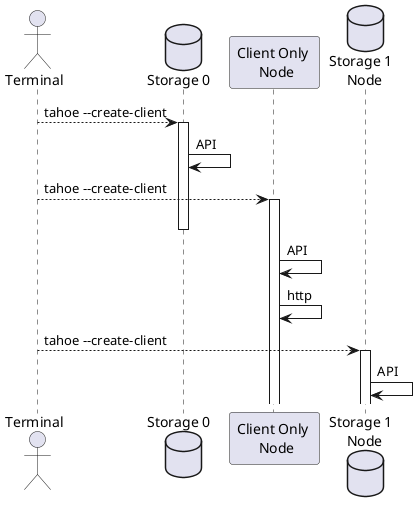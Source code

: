 @startuml
skinparam Shadowing false

actor "Terminal" as cli
database "Storage 0 " as storage0
participant "Client Only \n Node" as client0
database "Storage 1 \n Node" as storage1

cli --> storage0 : tahoe --create-client
activate storage0
storage0 -> storage0 : API

cli --> client0 : tahoe --create-client
activate client0
deactivate storage0

client0 -> client0 : API
client0 -> client0 : http

cli --> storage1 : tahoe --create-client
activate storage1
storage1 -> storage1 : API
@enduml